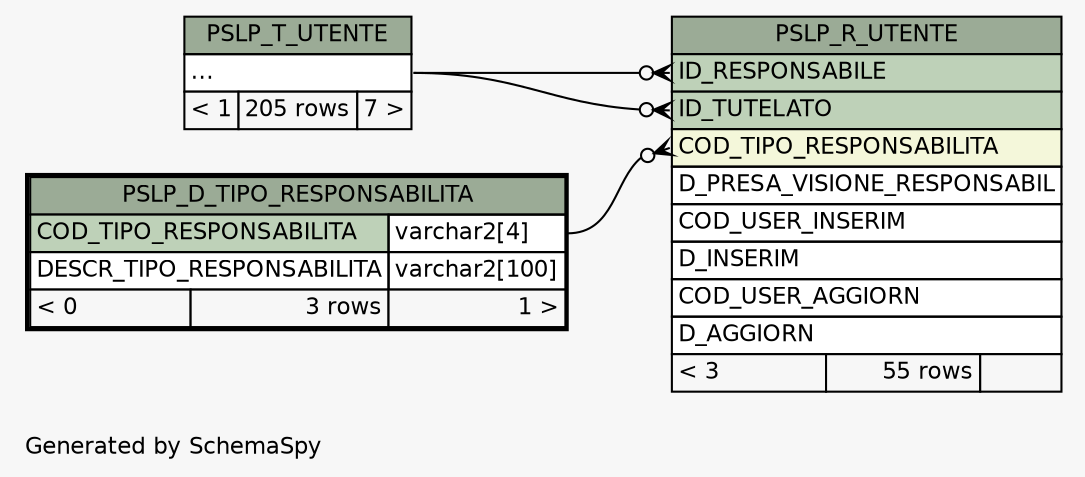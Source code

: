 // dot 2.38.0 on Windows 10 10.0
// SchemaSpy rev 590
digraph "twoDegreesRelationshipsDiagram" {
  graph [
    rankdir="RL"
    bgcolor="#f7f7f7"
    label="\nGenerated by SchemaSpy"
    labeljust="l"
    nodesep="0.18"
    ranksep="0.46"
    fontname="Helvetica"
    fontsize="11"
  ];
  node [
    fontname="Helvetica"
    fontsize="11"
    shape="plaintext"
  ];
  edge [
    arrowsize="0.8"
  ];
  "PSLP_R_UTENTE":"COD_TIPO_RESPONSABILITA":w -> "PSLP_D_TIPO_RESPONSABILITA":"COD_TIPO_RESPONSABILITA.type":e [arrowhead=none dir=back arrowtail=crowodot];
  "PSLP_R_UTENTE":"ID_RESPONSABILE":w -> "PSLP_T_UTENTE":"elipses":e [arrowhead=none dir=back arrowtail=crowodot];
  "PSLP_R_UTENTE":"ID_TUTELATO":w -> "PSLP_T_UTENTE":"elipses":e [arrowhead=none dir=back arrowtail=crowodot];
  "PSLP_D_TIPO_RESPONSABILITA" [
    label=<
    <TABLE BORDER="2" CELLBORDER="1" CELLSPACING="0" BGCOLOR="#ffffff">
      <TR><TD COLSPAN="3" BGCOLOR="#9bab96" ALIGN="CENTER">PSLP_D_TIPO_RESPONSABILITA</TD></TR>
      <TR><TD PORT="COD_TIPO_RESPONSABILITA" COLSPAN="2" BGCOLOR="#bed1b8" ALIGN="LEFT">COD_TIPO_RESPONSABILITA</TD><TD PORT="COD_TIPO_RESPONSABILITA.type" ALIGN="LEFT">varchar2[4]</TD></TR>
      <TR><TD PORT="DESCR_TIPO_RESPONSABILITA" COLSPAN="2" ALIGN="LEFT">DESCR_TIPO_RESPONSABILITA</TD><TD PORT="DESCR_TIPO_RESPONSABILITA.type" ALIGN="LEFT">varchar2[100]</TD></TR>
      <TR><TD ALIGN="LEFT" BGCOLOR="#f7f7f7">&lt; 0</TD><TD ALIGN="RIGHT" BGCOLOR="#f7f7f7">3 rows</TD><TD ALIGN="RIGHT" BGCOLOR="#f7f7f7">1 &gt;</TD></TR>
    </TABLE>>
    URL="PSLP_D_TIPO_RESPONSABILITA.html"
    tooltip="PSLP_D_TIPO_RESPONSABILITA"
  ];
  "PSLP_R_UTENTE" [
    label=<
    <TABLE BORDER="0" CELLBORDER="1" CELLSPACING="0" BGCOLOR="#ffffff">
      <TR><TD COLSPAN="3" BGCOLOR="#9bab96" ALIGN="CENTER">PSLP_R_UTENTE</TD></TR>
      <TR><TD PORT="ID_RESPONSABILE" COLSPAN="3" BGCOLOR="#bed1b8" ALIGN="LEFT">ID_RESPONSABILE</TD></TR>
      <TR><TD PORT="ID_TUTELATO" COLSPAN="3" BGCOLOR="#bed1b8" ALIGN="LEFT">ID_TUTELATO</TD></TR>
      <TR><TD PORT="COD_TIPO_RESPONSABILITA" COLSPAN="3" BGCOLOR="#f4f7da" ALIGN="LEFT">COD_TIPO_RESPONSABILITA</TD></TR>
      <TR><TD PORT="D_PRESA_VISIONE_RESPONSABIL" COLSPAN="3" ALIGN="LEFT">D_PRESA_VISIONE_RESPONSABIL</TD></TR>
      <TR><TD PORT="COD_USER_INSERIM" COLSPAN="3" ALIGN="LEFT">COD_USER_INSERIM</TD></TR>
      <TR><TD PORT="D_INSERIM" COLSPAN="3" ALIGN="LEFT">D_INSERIM</TD></TR>
      <TR><TD PORT="COD_USER_AGGIORN" COLSPAN="3" ALIGN="LEFT">COD_USER_AGGIORN</TD></TR>
      <TR><TD PORT="D_AGGIORN" COLSPAN="3" ALIGN="LEFT">D_AGGIORN</TD></TR>
      <TR><TD ALIGN="LEFT" BGCOLOR="#f7f7f7">&lt; 3</TD><TD ALIGN="RIGHT" BGCOLOR="#f7f7f7">55 rows</TD><TD ALIGN="RIGHT" BGCOLOR="#f7f7f7">  </TD></TR>
    </TABLE>>
    URL="PSLP_R_UTENTE.html"
    tooltip="PSLP_R_UTENTE"
  ];
  "PSLP_T_UTENTE" [
    label=<
    <TABLE BORDER="0" CELLBORDER="1" CELLSPACING="0" BGCOLOR="#ffffff">
      <TR><TD COLSPAN="3" BGCOLOR="#9bab96" ALIGN="CENTER">PSLP_T_UTENTE</TD></TR>
      <TR><TD PORT="elipses" COLSPAN="3" ALIGN="LEFT">...</TD></TR>
      <TR><TD ALIGN="LEFT" BGCOLOR="#f7f7f7">&lt; 1</TD><TD ALIGN="RIGHT" BGCOLOR="#f7f7f7">205 rows</TD><TD ALIGN="RIGHT" BGCOLOR="#f7f7f7">7 &gt;</TD></TR>
    </TABLE>>
    URL="PSLP_T_UTENTE.html"
    tooltip="PSLP_T_UTENTE"
  ];
}
